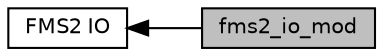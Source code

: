 digraph "fms2_io_mod"
{
  edge [fontname="Helvetica",fontsize="10",labelfontname="Helvetica",labelfontsize="10"];
  node [fontname="Helvetica",fontsize="10",shape=box];
  rankdir=LR;
  Node1 [label="fms2_io_mod",height=0.2,width=0.4,color="black", fillcolor="grey75", style="filled", fontcolor="black",tooltip="An updated library for parallel IO to replace mpp_io_mod. This module contains the public API for fms..."];
  Node2 [label="FMS2 IO",height=0.2,width=0.4,color="black", fillcolor="white", style="filled",URL="$group__fms2__io.html",tooltip="Modules and associated files in the fms2_io directory."];
  Node2->Node1 [shape=plaintext, dir="back", style="solid"];
}
